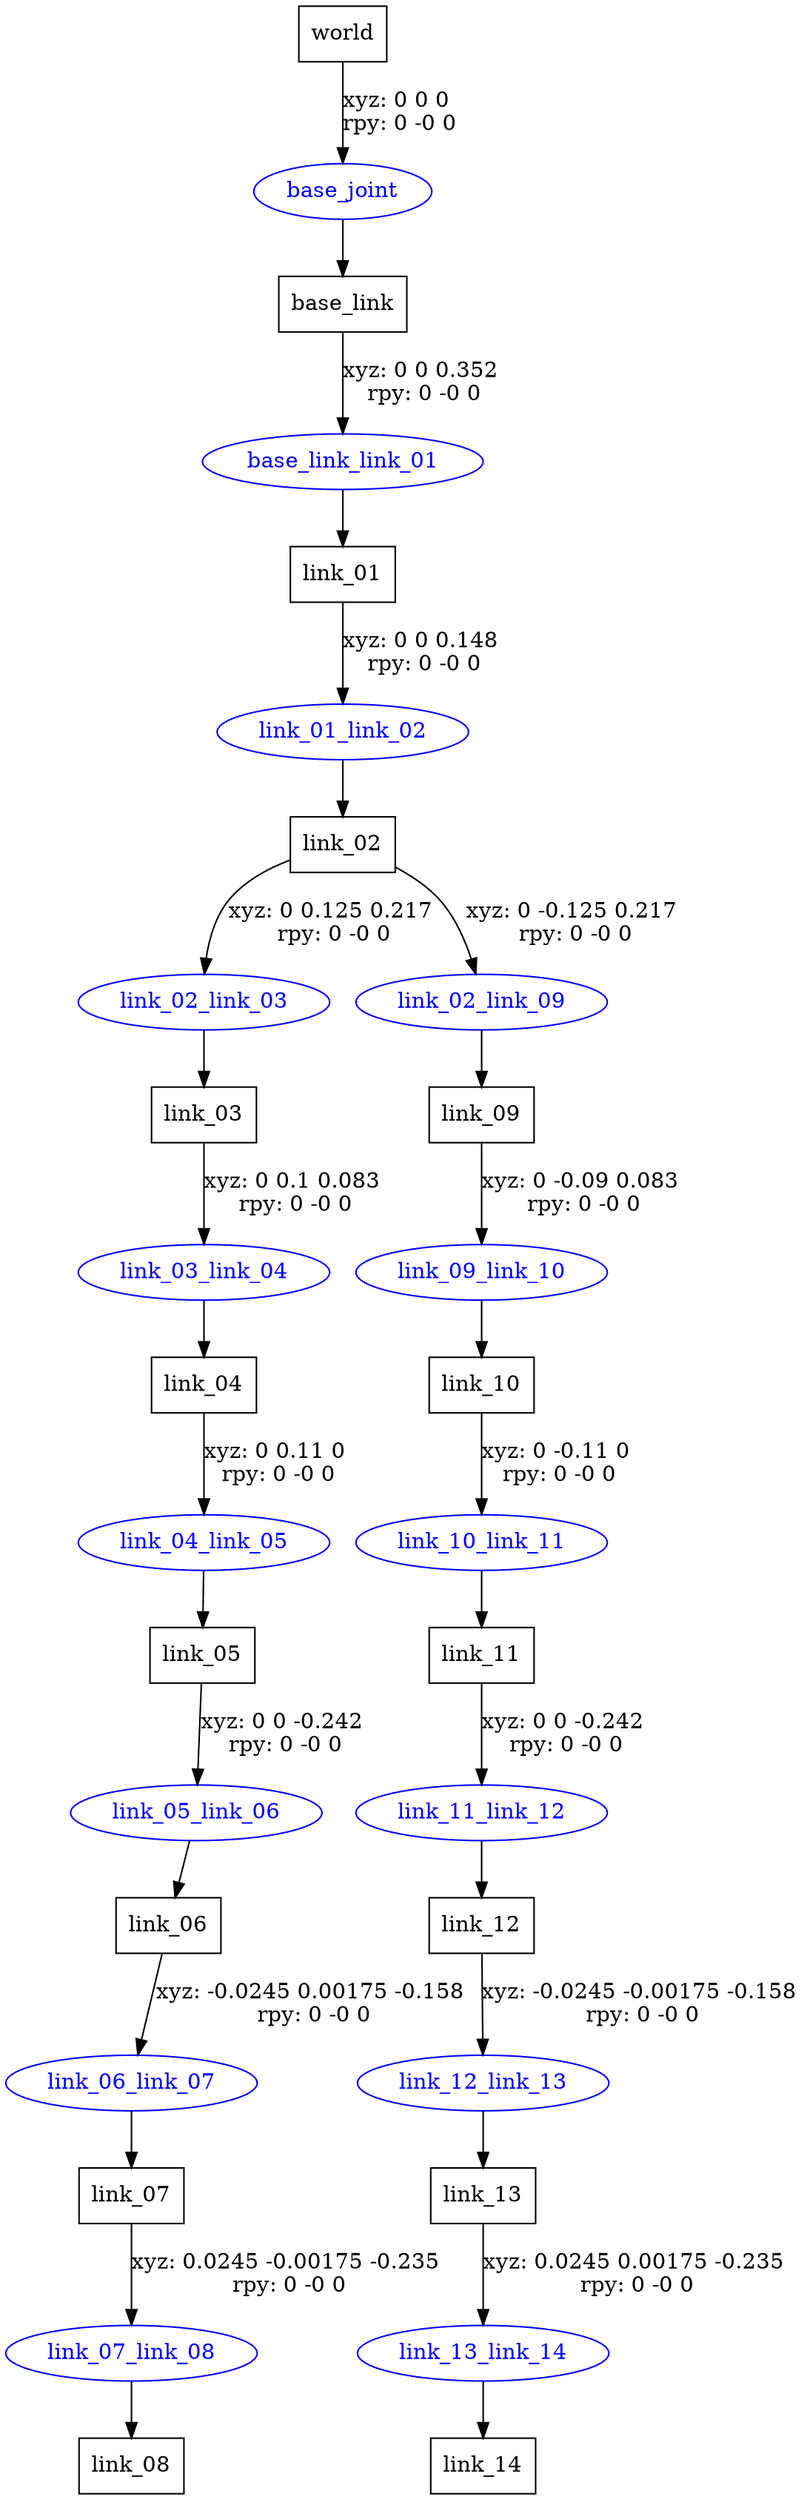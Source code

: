 digraph G {
node [shape=box];
"world" [label="world"];
"base_link" [label="base_link"];
"link_01" [label="link_01"];
"link_02" [label="link_02"];
"link_03" [label="link_03"];
"link_04" [label="link_04"];
"link_05" [label="link_05"];
"link_06" [label="link_06"];
"link_07" [label="link_07"];
"link_08" [label="link_08"];
"link_09" [label="link_09"];
"link_10" [label="link_10"];
"link_11" [label="link_11"];
"link_12" [label="link_12"];
"link_13" [label="link_13"];
"link_14" [label="link_14"];
node [shape=ellipse, color=blue, fontcolor=blue];
"world" -> "base_joint" [label="xyz: 0 0 0 \nrpy: 0 -0 0"]
"base_joint" -> "base_link"
"base_link" -> "base_link_link_01" [label="xyz: 0 0 0.352 \nrpy: 0 -0 0"]
"base_link_link_01" -> "link_01"
"link_01" -> "link_01_link_02" [label="xyz: 0 0 0.148 \nrpy: 0 -0 0"]
"link_01_link_02" -> "link_02"
"link_02" -> "link_02_link_03" [label="xyz: 0 0.125 0.217 \nrpy: 0 -0 0"]
"link_02_link_03" -> "link_03"
"link_03" -> "link_03_link_04" [label="xyz: 0 0.1 0.083 \nrpy: 0 -0 0"]
"link_03_link_04" -> "link_04"
"link_04" -> "link_04_link_05" [label="xyz: 0 0.11 0 \nrpy: 0 -0 0"]
"link_04_link_05" -> "link_05"
"link_05" -> "link_05_link_06" [label="xyz: 0 0 -0.242 \nrpy: 0 -0 0"]
"link_05_link_06" -> "link_06"
"link_06" -> "link_06_link_07" [label="xyz: -0.0245 0.00175 -0.158 \nrpy: 0 -0 0"]
"link_06_link_07" -> "link_07"
"link_07" -> "link_07_link_08" [label="xyz: 0.0245 -0.00175 -0.235 \nrpy: 0 -0 0"]
"link_07_link_08" -> "link_08"
"link_02" -> "link_02_link_09" [label="xyz: 0 -0.125 0.217 \nrpy: 0 -0 0"]
"link_02_link_09" -> "link_09"
"link_09" -> "link_09_link_10" [label="xyz: 0 -0.09 0.083 \nrpy: 0 -0 0"]
"link_09_link_10" -> "link_10"
"link_10" -> "link_10_link_11" [label="xyz: 0 -0.11 0 \nrpy: 0 -0 0"]
"link_10_link_11" -> "link_11"
"link_11" -> "link_11_link_12" [label="xyz: 0 0 -0.242 \nrpy: 0 -0 0"]
"link_11_link_12" -> "link_12"
"link_12" -> "link_12_link_13" [label="xyz: -0.0245 -0.00175 -0.158 \nrpy: 0 -0 0"]
"link_12_link_13" -> "link_13"
"link_13" -> "link_13_link_14" [label="xyz: 0.0245 0.00175 -0.235 \nrpy: 0 -0 0"]
"link_13_link_14" -> "link_14"
}
